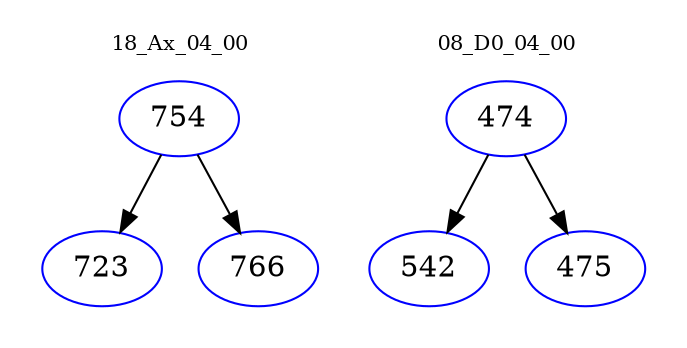 digraph{
subgraph cluster_0 {
color = white
label = "18_Ax_04_00";
fontsize=10;
T0_754 [label="754", color="blue"]
T0_754 -> T0_723 [color="black"]
T0_723 [label="723", color="blue"]
T0_754 -> T0_766 [color="black"]
T0_766 [label="766", color="blue"]
}
subgraph cluster_1 {
color = white
label = "08_D0_04_00";
fontsize=10;
T1_474 [label="474", color="blue"]
T1_474 -> T1_542 [color="black"]
T1_542 [label="542", color="blue"]
T1_474 -> T1_475 [color="black"]
T1_475 [label="475", color="blue"]
}
}
